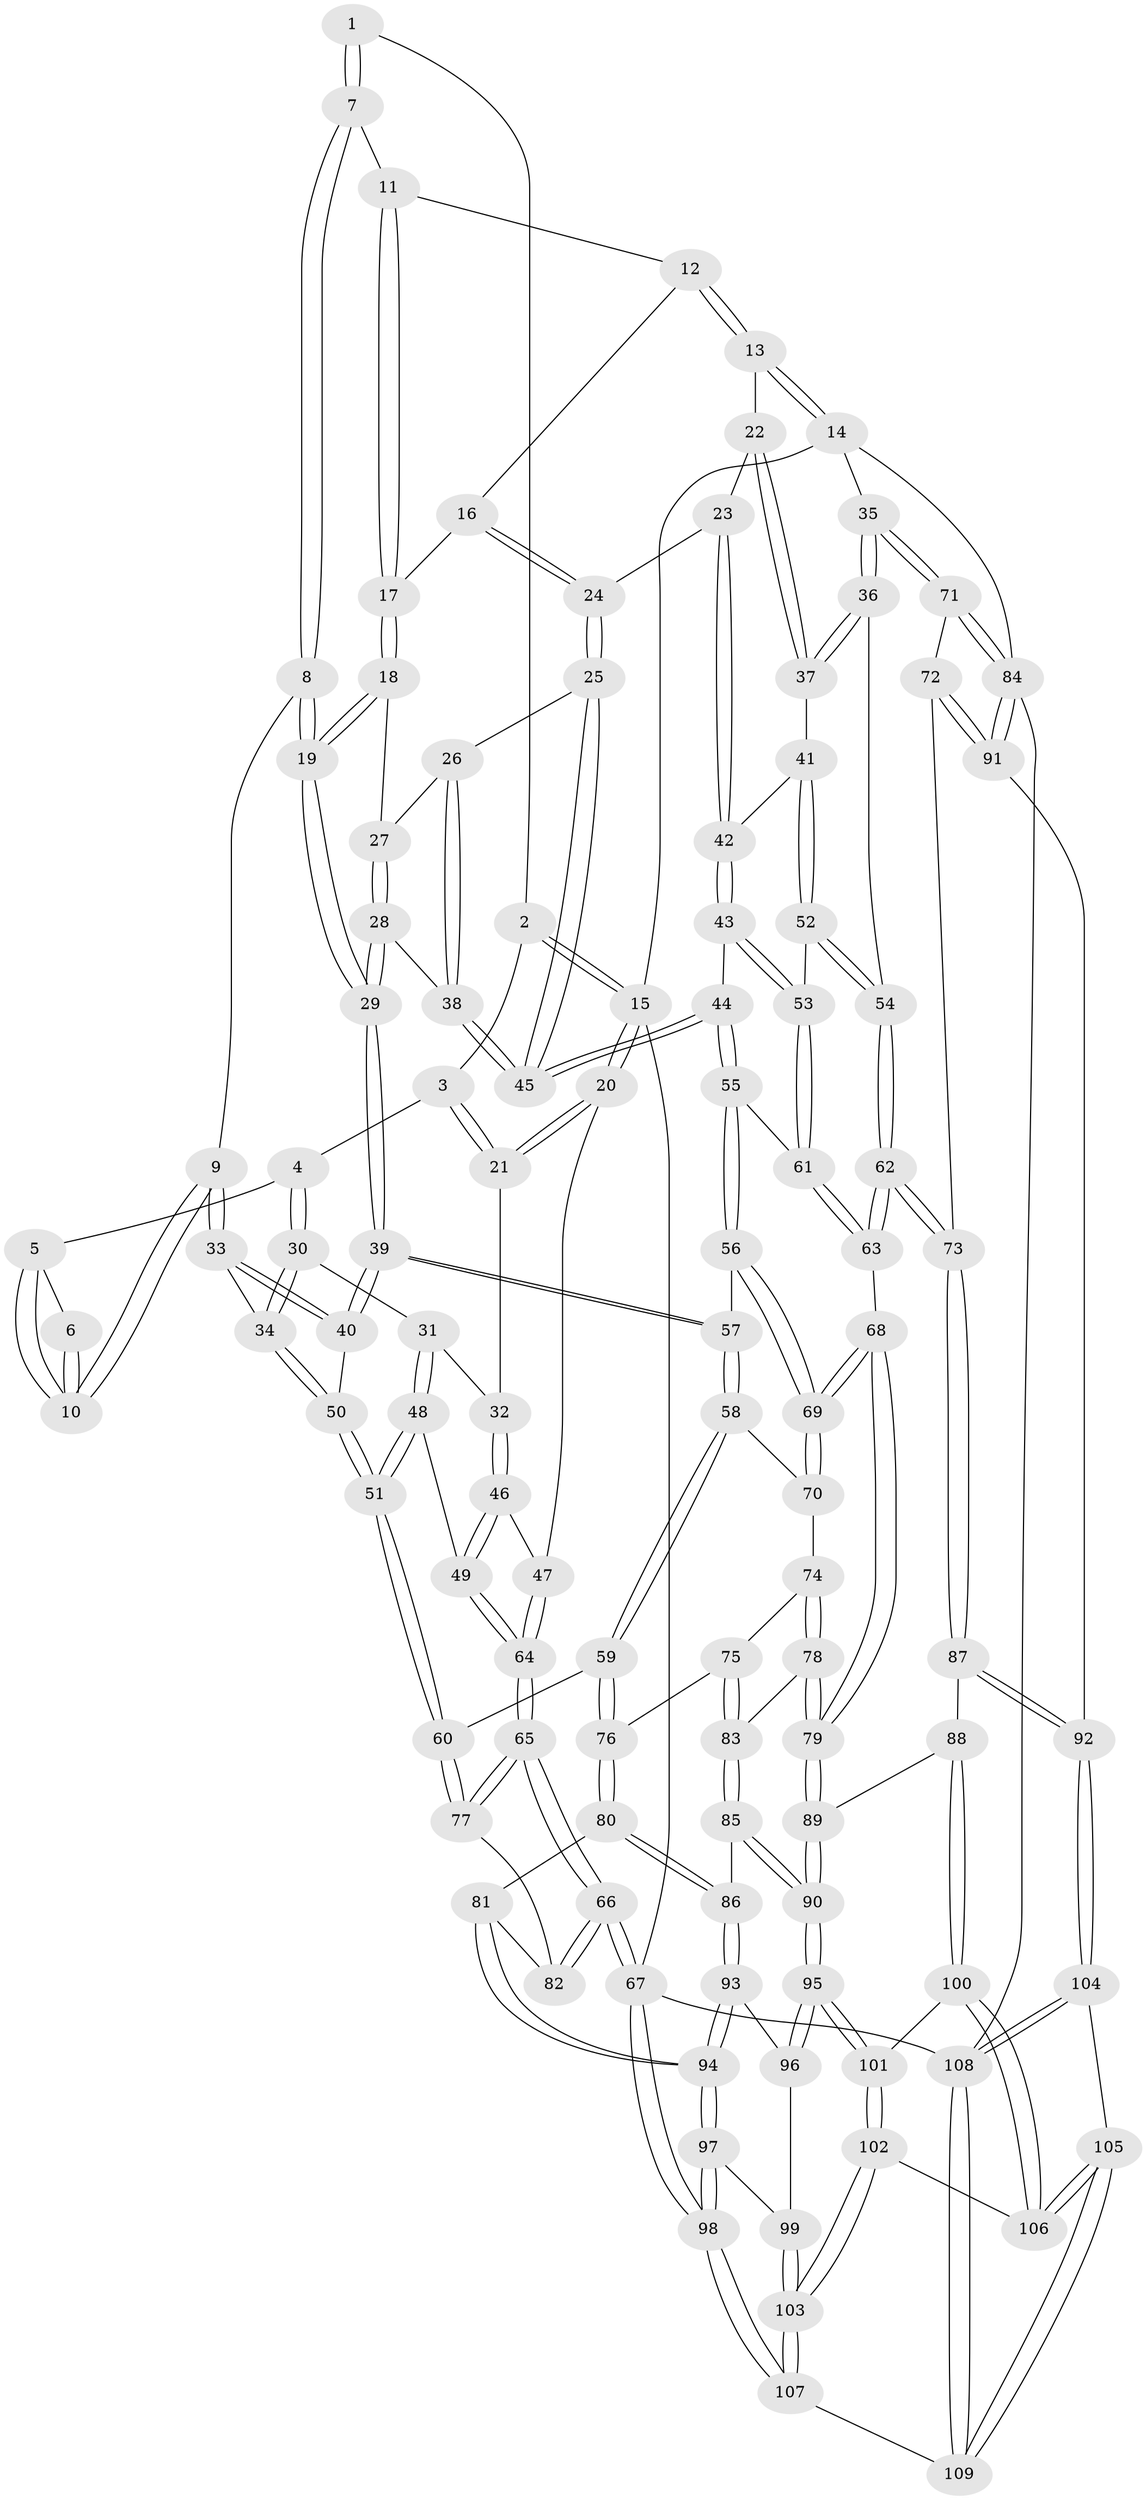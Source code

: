 // Generated by graph-tools (version 1.1) at 2025/17/03/09/25 04:17:11]
// undirected, 109 vertices, 269 edges
graph export_dot {
graph [start="1"]
  node [color=gray90,style=filled];
  1 [pos="+0.30457216522161656+0"];
  2 [pos="+0.302081580068836+0"];
  3 [pos="+0.18861883932208295+0.038653702560413165"];
  4 [pos="+0.22075813072482223+0.13491779561287967"];
  5 [pos="+0.24157188441617655+0.13541123908584152"];
  6 [pos="+0.2921594675179019+0"];
  7 [pos="+0.33954164224679123+0"];
  8 [pos="+0.3957616879252134+0.10375522667482497"];
  9 [pos="+0.28230302324476575+0.14737537637478285"];
  10 [pos="+0.2667219276830467+0.1399926573252047"];
  11 [pos="+0.33994239417405797+0"];
  12 [pos="+0.6624794805742847+0"];
  13 [pos="+1+0"];
  14 [pos="+1+0"];
  15 [pos="+0+0"];
  16 [pos="+0.6376113936430928+0.02556043982512574"];
  17 [pos="+0.5500843274676581+0.09622181456185105"];
  18 [pos="+0.5490196135467635+0.09795890405157594"];
  19 [pos="+0.40349381705180554+0.1140261391932919"];
  20 [pos="+0+0"];
  21 [pos="+0.07318436822030923+0.1271251046105986"];
  22 [pos="+0.8952169969366182+0.03812911476868629"];
  23 [pos="+0.8275739589605402+0.11405468714585375"];
  24 [pos="+0.7047429569790837+0.13706443687656492"];
  25 [pos="+0.6891436027509354+0.16698813041116972"];
  26 [pos="+0.5765623006818112+0.1543081216865385"];
  27 [pos="+0.5569677131235338+0.1301860837421838"];
  28 [pos="+0.44705250401978386+0.25146637145724093"];
  29 [pos="+0.43196354439699824+0.2593202711554817"];
  30 [pos="+0.17774763650244016+0.1730514565450047"];
  31 [pos="+0.105093167115881+0.15787541767641772"];
  32 [pos="+0.08286770845240926+0.13973561377141175"];
  33 [pos="+0.2802632426453738+0.20696721744259003"];
  34 [pos="+0.19514430087353546+0.20827652648809197"];
  35 [pos="+1+0.38723087892059743"];
  36 [pos="+1+0.3536411814694519"];
  37 [pos="+0.9707056514840835+0.2444045864147174"];
  38 [pos="+0.5682643692462086+0.21631342469364181"];
  39 [pos="+0.4256574958599186+0.28037063219369607"];
  40 [pos="+0.3006627652922414+0.24472253459400956"];
  41 [pos="+0.844928339576174+0.21383497198441995"];
  42 [pos="+0.8351512342705615+0.19670451538464587"];
  43 [pos="+0.696413144197866+0.2888623201382842"];
  44 [pos="+0.6797745645515983+0.28717098763583426"];
  45 [pos="+0.6774536357693931+0.2781363608766867"];
  46 [pos="+0.04011678094205363+0.2561054925336984"];
  47 [pos="+0+0.061754275806324165"];
  48 [pos="+0.12148939531614451+0.40668574545397895"];
  49 [pos="+0.11939271522096834+0.4065250686295547"];
  50 [pos="+0.19432771635556337+0.3120592469665395"];
  51 [pos="+0.14057351605433896+0.41248393770420616"];
  52 [pos="+0.8409407785498862+0.3378819508962497"];
  53 [pos="+0.830470662186668+0.33981861915639805"];
  54 [pos="+0.9101357868513154+0.3601613381432187"];
  55 [pos="+0.6779625899682239+0.2899149036428551"];
  56 [pos="+0.5770800765093466+0.39649835119209"];
  57 [pos="+0.4294290885314211+0.30373712262728614"];
  58 [pos="+0.3148697587910077+0.4354563993909226"];
  59 [pos="+0.2235192181351261+0.4711204739761813"];
  60 [pos="+0.18753639111932996+0.4555364937127764"];
  61 [pos="+0.7641668305064456+0.4529903641027736"];
  62 [pos="+0.8011231201499583+0.567730614355871"];
  63 [pos="+0.7439338261961232+0.5360314595799412"];
  64 [pos="+0+0.45328447841860314"];
  65 [pos="+0+0.5442130783447932"];
  66 [pos="+0+0.8597689439036924"];
  67 [pos="+0+1"];
  68 [pos="+0.5996695364923905+0.5290565594084807"];
  69 [pos="+0.596588046985368+0.5207972984511605"];
  70 [pos="+0.3310254458561522+0.44526953249244017"];
  71 [pos="+1+0.4481310994961218"];
  72 [pos="+0.9790290592662115+0.5489453476149374"];
  73 [pos="+0.8089595611880873+0.5753024611280172"];
  74 [pos="+0.4263991741955471+0.55054685766081"];
  75 [pos="+0.36816497813865+0.6050339698331261"];
  76 [pos="+0.25500524895353177+0.5622310010549629"];
  77 [pos="+0.10070936772397078+0.592867519805405"];
  78 [pos="+0.5548449013310603+0.5595047943236177"];
  79 [pos="+0.5852361798784613+0.5538084693033469"];
  80 [pos="+0.2404665191722473+0.6793198901627849"];
  81 [pos="+0.13517366904092115+0.7153834159166018"];
  82 [pos="+0.06770993281373575+0.7035169938964572"];
  83 [pos="+0.3999691037945026+0.6452987553546554"];
  84 [pos="+1+0.843126040100716"];
  85 [pos="+0.402547522142466+0.7160986060211643"];
  86 [pos="+0.2632466213030795+0.7080902857463791"];
  87 [pos="+0.8201366946751244+0.7826220695824573"];
  88 [pos="+0.6537170755417566+0.7761335616581367"];
  89 [pos="+0.5759546360419419+0.7175216303783143"];
  90 [pos="+0.46156602287599385+0.7772596573137038"];
  91 [pos="+0.9393016123230079+0.7960501271734451"];
  92 [pos="+0.8473833547842335+0.809643988180933"];
  93 [pos="+0.2644627466056558+0.7365514269293715"];
  94 [pos="+0.17670457024085431+0.8564989383383306"];
  95 [pos="+0.4507851361976617+0.8061002076746573"];
  96 [pos="+0.29978281824383457+0.8037781406063187"];
  97 [pos="+0.1737746137167815+0.8792082258662615"];
  98 [pos="+0+1"];
  99 [pos="+0.28365089505042174+0.8576257478835746"];
  100 [pos="+0.6221203227065081+0.8881125239365645"];
  101 [pos="+0.4493848473569595+0.8327295800638755"];
  102 [pos="+0.4277512349667212+0.9447497554763373"];
  103 [pos="+0.41171522035432867+0.9809792687039707"];
  104 [pos="+0.844298915048899+0.8278920042184907"];
  105 [pos="+0.7029797352842936+1"];
  106 [pos="+0.621673574861875+0.8968138938494911"];
  107 [pos="+0.3943574651312249+1"];
  108 [pos="+1+1"];
  109 [pos="+0.6861361672809468+1"];
  1 -- 2;
  1 -- 7;
  1 -- 7;
  2 -- 3;
  2 -- 15;
  2 -- 15;
  3 -- 4;
  3 -- 21;
  3 -- 21;
  4 -- 5;
  4 -- 30;
  4 -- 30;
  5 -- 6;
  5 -- 10;
  5 -- 10;
  6 -- 10;
  6 -- 10;
  7 -- 8;
  7 -- 8;
  7 -- 11;
  8 -- 9;
  8 -- 19;
  8 -- 19;
  9 -- 10;
  9 -- 10;
  9 -- 33;
  9 -- 33;
  11 -- 12;
  11 -- 17;
  11 -- 17;
  12 -- 13;
  12 -- 13;
  12 -- 16;
  13 -- 14;
  13 -- 14;
  13 -- 22;
  14 -- 15;
  14 -- 35;
  14 -- 84;
  15 -- 20;
  15 -- 20;
  15 -- 67;
  16 -- 17;
  16 -- 24;
  16 -- 24;
  17 -- 18;
  17 -- 18;
  18 -- 19;
  18 -- 19;
  18 -- 27;
  19 -- 29;
  19 -- 29;
  20 -- 21;
  20 -- 21;
  20 -- 47;
  21 -- 32;
  22 -- 23;
  22 -- 37;
  22 -- 37;
  23 -- 24;
  23 -- 42;
  23 -- 42;
  24 -- 25;
  24 -- 25;
  25 -- 26;
  25 -- 45;
  25 -- 45;
  26 -- 27;
  26 -- 38;
  26 -- 38;
  27 -- 28;
  27 -- 28;
  28 -- 29;
  28 -- 29;
  28 -- 38;
  29 -- 39;
  29 -- 39;
  30 -- 31;
  30 -- 34;
  30 -- 34;
  31 -- 32;
  31 -- 48;
  31 -- 48;
  32 -- 46;
  32 -- 46;
  33 -- 34;
  33 -- 40;
  33 -- 40;
  34 -- 50;
  34 -- 50;
  35 -- 36;
  35 -- 36;
  35 -- 71;
  35 -- 71;
  36 -- 37;
  36 -- 37;
  36 -- 54;
  37 -- 41;
  38 -- 45;
  38 -- 45;
  39 -- 40;
  39 -- 40;
  39 -- 57;
  39 -- 57;
  40 -- 50;
  41 -- 42;
  41 -- 52;
  41 -- 52;
  42 -- 43;
  42 -- 43;
  43 -- 44;
  43 -- 53;
  43 -- 53;
  44 -- 45;
  44 -- 45;
  44 -- 55;
  44 -- 55;
  46 -- 47;
  46 -- 49;
  46 -- 49;
  47 -- 64;
  47 -- 64;
  48 -- 49;
  48 -- 51;
  48 -- 51;
  49 -- 64;
  49 -- 64;
  50 -- 51;
  50 -- 51;
  51 -- 60;
  51 -- 60;
  52 -- 53;
  52 -- 54;
  52 -- 54;
  53 -- 61;
  53 -- 61;
  54 -- 62;
  54 -- 62;
  55 -- 56;
  55 -- 56;
  55 -- 61;
  56 -- 57;
  56 -- 69;
  56 -- 69;
  57 -- 58;
  57 -- 58;
  58 -- 59;
  58 -- 59;
  58 -- 70;
  59 -- 60;
  59 -- 76;
  59 -- 76;
  60 -- 77;
  60 -- 77;
  61 -- 63;
  61 -- 63;
  62 -- 63;
  62 -- 63;
  62 -- 73;
  62 -- 73;
  63 -- 68;
  64 -- 65;
  64 -- 65;
  65 -- 66;
  65 -- 66;
  65 -- 77;
  65 -- 77;
  66 -- 67;
  66 -- 67;
  66 -- 82;
  66 -- 82;
  67 -- 98;
  67 -- 98;
  67 -- 108;
  68 -- 69;
  68 -- 69;
  68 -- 79;
  68 -- 79;
  69 -- 70;
  69 -- 70;
  70 -- 74;
  71 -- 72;
  71 -- 84;
  71 -- 84;
  72 -- 73;
  72 -- 91;
  72 -- 91;
  73 -- 87;
  73 -- 87;
  74 -- 75;
  74 -- 78;
  74 -- 78;
  75 -- 76;
  75 -- 83;
  75 -- 83;
  76 -- 80;
  76 -- 80;
  77 -- 82;
  78 -- 79;
  78 -- 79;
  78 -- 83;
  79 -- 89;
  79 -- 89;
  80 -- 81;
  80 -- 86;
  80 -- 86;
  81 -- 82;
  81 -- 94;
  81 -- 94;
  83 -- 85;
  83 -- 85;
  84 -- 91;
  84 -- 91;
  84 -- 108;
  85 -- 86;
  85 -- 90;
  85 -- 90;
  86 -- 93;
  86 -- 93;
  87 -- 88;
  87 -- 92;
  87 -- 92;
  88 -- 89;
  88 -- 100;
  88 -- 100;
  89 -- 90;
  89 -- 90;
  90 -- 95;
  90 -- 95;
  91 -- 92;
  92 -- 104;
  92 -- 104;
  93 -- 94;
  93 -- 94;
  93 -- 96;
  94 -- 97;
  94 -- 97;
  95 -- 96;
  95 -- 96;
  95 -- 101;
  95 -- 101;
  96 -- 99;
  97 -- 98;
  97 -- 98;
  97 -- 99;
  98 -- 107;
  98 -- 107;
  99 -- 103;
  99 -- 103;
  100 -- 101;
  100 -- 106;
  100 -- 106;
  101 -- 102;
  101 -- 102;
  102 -- 103;
  102 -- 103;
  102 -- 106;
  103 -- 107;
  103 -- 107;
  104 -- 105;
  104 -- 108;
  104 -- 108;
  105 -- 106;
  105 -- 106;
  105 -- 109;
  105 -- 109;
  107 -- 109;
  108 -- 109;
  108 -- 109;
}

